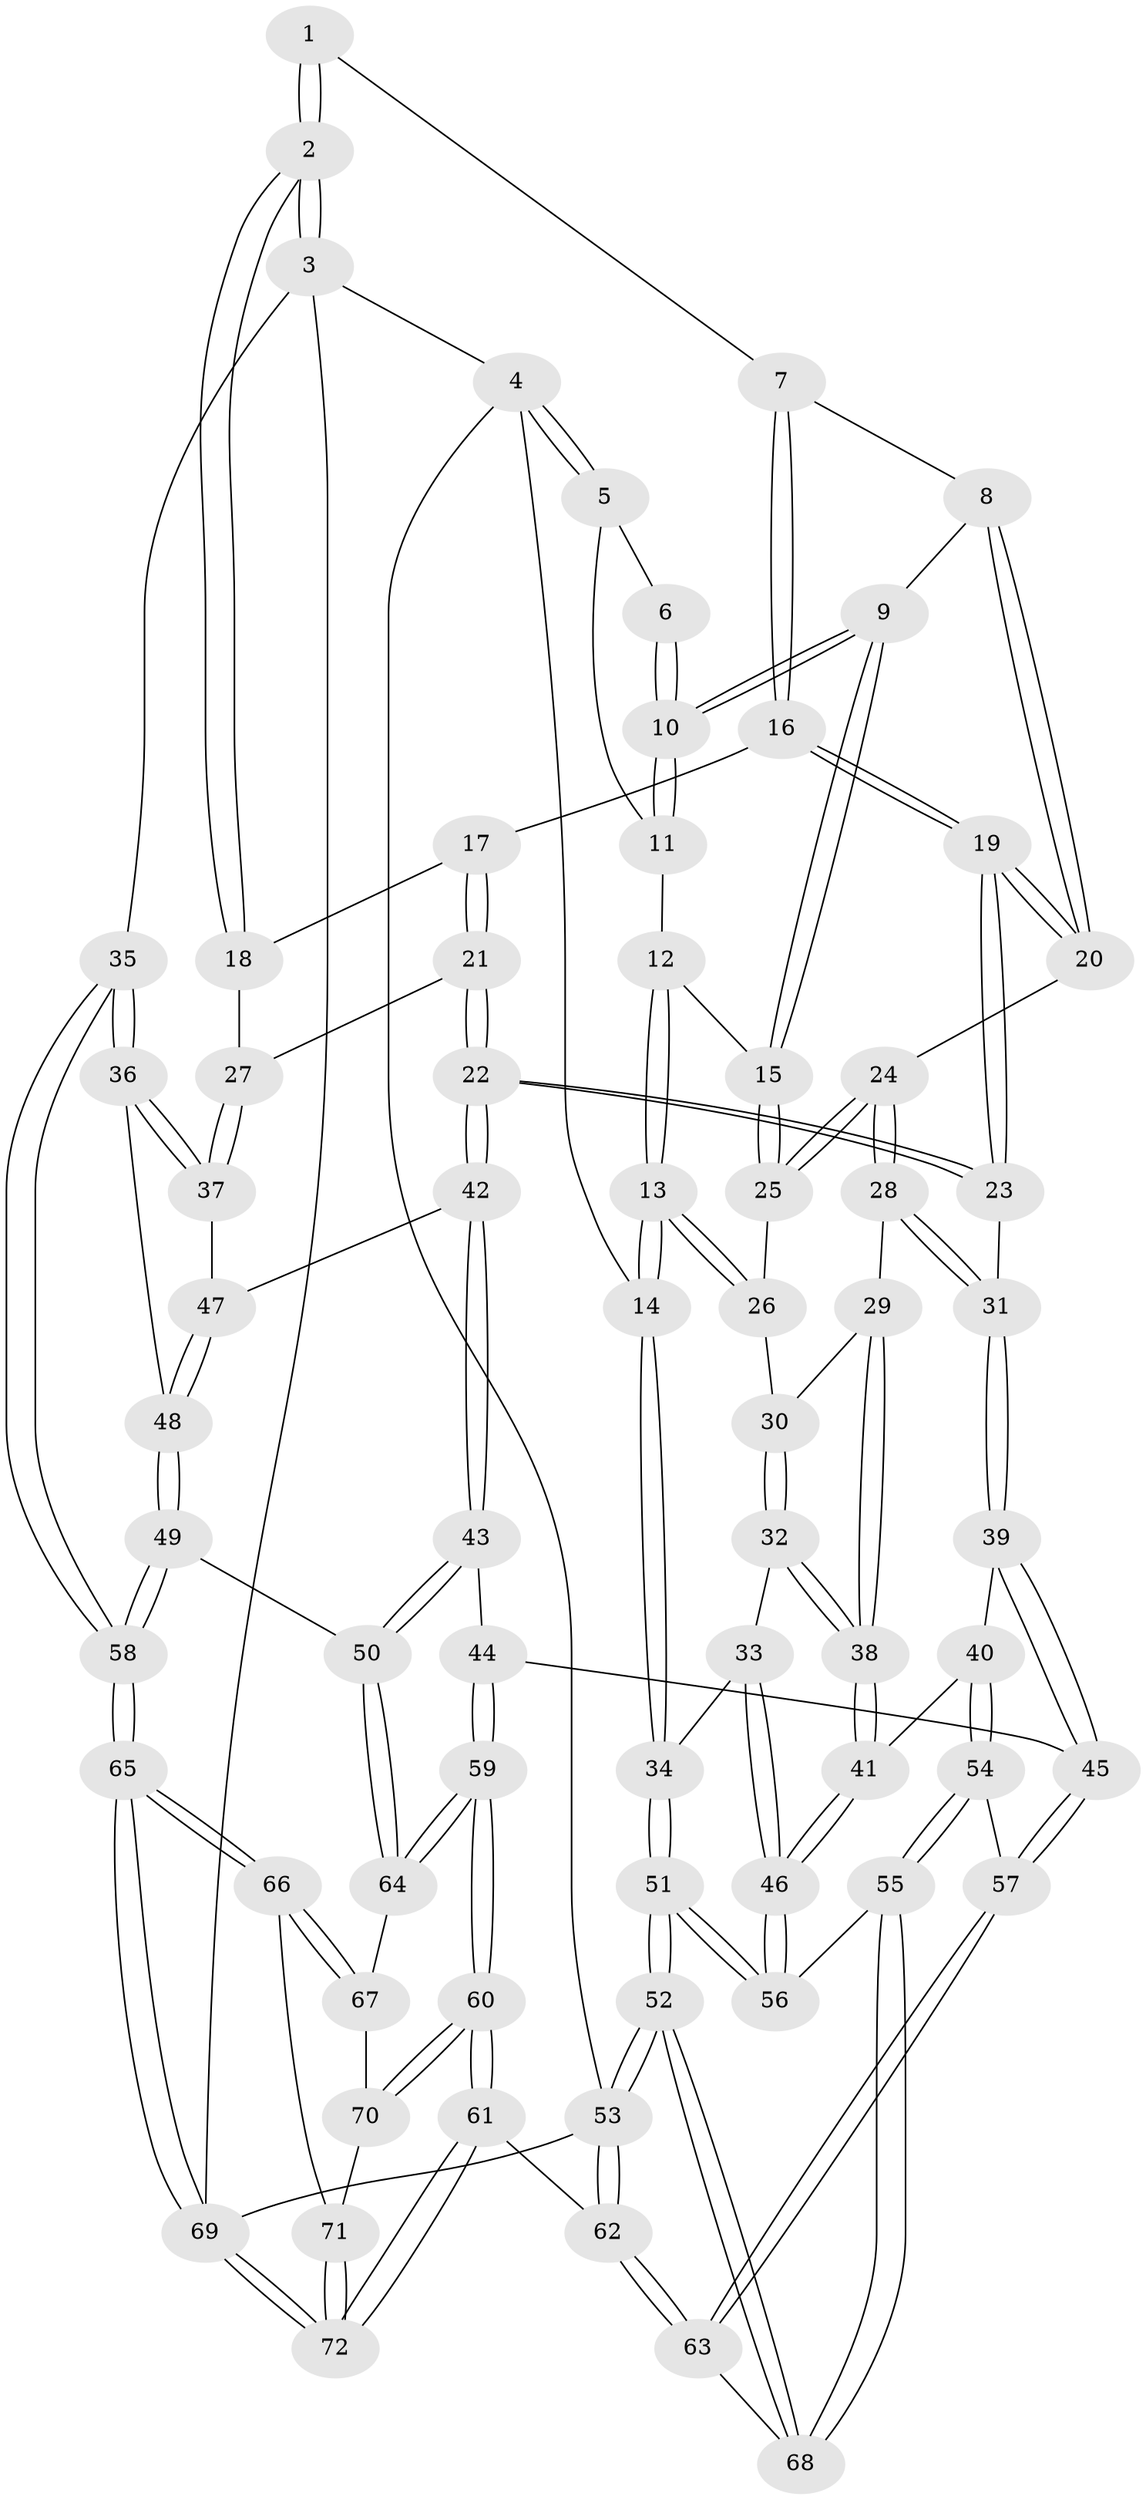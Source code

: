 // coarse degree distribution, {3: 0.11627906976744186, 6: 0.18604651162790697, 4: 0.3953488372093023, 5: 0.3023255813953488}
// Generated by graph-tools (version 1.1) at 2025/24/03/03/25 07:24:34]
// undirected, 72 vertices, 177 edges
graph export_dot {
graph [start="1"]
  node [color=gray90,style=filled];
  1 [pos="+0.4229241019656938+0"];
  2 [pos="+1+0"];
  3 [pos="+1+0"];
  4 [pos="+0+0"];
  5 [pos="+0+0"];
  6 [pos="+0.09575453928856784+0"];
  7 [pos="+0.4357234411064533+0.03781068588966094"];
  8 [pos="+0.35462423532339443+0.12137226968098634"];
  9 [pos="+0.22410007063483414+0.17716647020251788"];
  10 [pos="+0.22213527273263306+0.17232041128276754"];
  11 [pos="+0.06669400270489516+0.05329847953186623"];
  12 [pos="+0.07328147154425471+0.14530583546316442"];
  13 [pos="+0+0.20938571207515863"];
  14 [pos="+0+0.2028935239679113"];
  15 [pos="+0.22409545330566377+0.1771745839682116"];
  16 [pos="+0.5888409753610587+0.15562686716575552"];
  17 [pos="+0.6959103430420335+0.15196989039451006"];
  18 [pos="+0.9149727355066568+0.051781182090194264"];
  19 [pos="+0.49617884913283566+0.319858553352201"];
  20 [pos="+0.43781500266590784+0.2969303907620165"];
  21 [pos="+0.666160524293607+0.43161245944735166"];
  22 [pos="+0.6545976678179769+0.4473909558026069"];
  23 [pos="+0.5085137310635229+0.35949136380133834"];
  24 [pos="+0.30355875732131654+0.327236914170431"];
  25 [pos="+0.22016307164861224+0.1976855161223162"];
  26 [pos="+0.1072028740112288+0.3025879319647748"];
  27 [pos="+0.8590991632909315+0.3364789613719148"];
  28 [pos="+0.2953230154543048+0.3897380430353915"];
  29 [pos="+0.2823320192924012+0.40974324898818965"];
  30 [pos="+0.1117342231203447+0.3347859432964477"];
  31 [pos="+0.44553810392953525+0.42741603012748836"];
  32 [pos="+0.09840467591370618+0.42704104777846064"];
  33 [pos="+0.08972469922788677+0.43423798890962206"];
  34 [pos="+0+0.47328658541808527"];
  35 [pos="+1+0.5613336648827649"];
  36 [pos="+1+0.5195705327542433"];
  37 [pos="+0.9228581420071346+0.46665344932527947"];
  38 [pos="+0.25673295760165193+0.5004193257225702"];
  39 [pos="+0.4402775565520535+0.45072477473940303"];
  40 [pos="+0.3287232387261347+0.5789391199281603"];
  41 [pos="+0.26182129205794785+0.518879742639872"];
  42 [pos="+0.6597928128693555+0.48676533243598086"];
  43 [pos="+0.5958136374620525+0.5750436365739783"];
  44 [pos="+0.5699234550026451+0.6028151419606925"];
  45 [pos="+0.5559442317162301+0.6039675502314859"];
  46 [pos="+0.07999198686172472+0.6255474668046169"];
  47 [pos="+0.7645776019612678+0.5384036053626965"];
  48 [pos="+0.8014431556079411+0.6314657743255488"];
  49 [pos="+0.8043474085280006+0.667529192275273"];
  50 [pos="+0.7860919791905544+0.6965432857059013"];
  51 [pos="+0+0.7676113999131583"];
  52 [pos="+0+1"];
  53 [pos="+0+1"];
  54 [pos="+0.3458789163293114+0.617597475515883"];
  55 [pos="+0.0887827069667252+0.7687021408374489"];
  56 [pos="+0+0.7367731804951898"];
  57 [pos="+0.3955923377132702+0.6613555682637083"];
  58 [pos="+1+0.7062028232795368"];
  59 [pos="+0.6449239082733732+0.7707036184475281"];
  60 [pos="+0.587109742217796+0.9472539414063835"];
  61 [pos="+0.4890299264538716+1"];
  62 [pos="+0.4511209940145874+1"];
  63 [pos="+0.39650056061750744+0.9999904678337938"];
  64 [pos="+0.7794058567158232+0.7124573017420947"];
  65 [pos="+1+0.8377319908134009"];
  66 [pos="+0.9802319570655045+0.8125129663513392"];
  67 [pos="+0.8145805633637323+0.7650429821869363"];
  68 [pos="+0.28329672731752487+0.9254642833554865"];
  69 [pos="+1+1"];
  70 [pos="+0.8002050510204293+0.8574172215049788"];
  71 [pos="+0.8085120773469707+0.8613108560911564"];
  72 [pos="+1+1"];
  1 -- 2;
  1 -- 2;
  1 -- 7;
  2 -- 3;
  2 -- 3;
  2 -- 18;
  2 -- 18;
  3 -- 4;
  3 -- 35;
  3 -- 69;
  4 -- 5;
  4 -- 5;
  4 -- 14;
  4 -- 53;
  5 -- 6;
  5 -- 11;
  6 -- 10;
  6 -- 10;
  7 -- 8;
  7 -- 16;
  7 -- 16;
  8 -- 9;
  8 -- 20;
  8 -- 20;
  9 -- 10;
  9 -- 10;
  9 -- 15;
  9 -- 15;
  10 -- 11;
  10 -- 11;
  11 -- 12;
  12 -- 13;
  12 -- 13;
  12 -- 15;
  13 -- 14;
  13 -- 14;
  13 -- 26;
  13 -- 26;
  14 -- 34;
  14 -- 34;
  15 -- 25;
  15 -- 25;
  16 -- 17;
  16 -- 19;
  16 -- 19;
  17 -- 18;
  17 -- 21;
  17 -- 21;
  18 -- 27;
  19 -- 20;
  19 -- 20;
  19 -- 23;
  19 -- 23;
  20 -- 24;
  21 -- 22;
  21 -- 22;
  21 -- 27;
  22 -- 23;
  22 -- 23;
  22 -- 42;
  22 -- 42;
  23 -- 31;
  24 -- 25;
  24 -- 25;
  24 -- 28;
  24 -- 28;
  25 -- 26;
  26 -- 30;
  27 -- 37;
  27 -- 37;
  28 -- 29;
  28 -- 31;
  28 -- 31;
  29 -- 30;
  29 -- 38;
  29 -- 38;
  30 -- 32;
  30 -- 32;
  31 -- 39;
  31 -- 39;
  32 -- 33;
  32 -- 38;
  32 -- 38;
  33 -- 34;
  33 -- 46;
  33 -- 46;
  34 -- 51;
  34 -- 51;
  35 -- 36;
  35 -- 36;
  35 -- 58;
  35 -- 58;
  36 -- 37;
  36 -- 37;
  36 -- 48;
  37 -- 47;
  38 -- 41;
  38 -- 41;
  39 -- 40;
  39 -- 45;
  39 -- 45;
  40 -- 41;
  40 -- 54;
  40 -- 54;
  41 -- 46;
  41 -- 46;
  42 -- 43;
  42 -- 43;
  42 -- 47;
  43 -- 44;
  43 -- 50;
  43 -- 50;
  44 -- 45;
  44 -- 59;
  44 -- 59;
  45 -- 57;
  45 -- 57;
  46 -- 56;
  46 -- 56;
  47 -- 48;
  47 -- 48;
  48 -- 49;
  48 -- 49;
  49 -- 50;
  49 -- 58;
  49 -- 58;
  50 -- 64;
  50 -- 64;
  51 -- 52;
  51 -- 52;
  51 -- 56;
  51 -- 56;
  52 -- 53;
  52 -- 53;
  52 -- 68;
  52 -- 68;
  53 -- 62;
  53 -- 62;
  53 -- 69;
  54 -- 55;
  54 -- 55;
  54 -- 57;
  55 -- 56;
  55 -- 68;
  55 -- 68;
  57 -- 63;
  57 -- 63;
  58 -- 65;
  58 -- 65;
  59 -- 60;
  59 -- 60;
  59 -- 64;
  59 -- 64;
  60 -- 61;
  60 -- 61;
  60 -- 70;
  60 -- 70;
  61 -- 62;
  61 -- 72;
  61 -- 72;
  62 -- 63;
  62 -- 63;
  63 -- 68;
  64 -- 67;
  65 -- 66;
  65 -- 66;
  65 -- 69;
  65 -- 69;
  66 -- 67;
  66 -- 67;
  66 -- 71;
  67 -- 70;
  69 -- 72;
  69 -- 72;
  70 -- 71;
  71 -- 72;
  71 -- 72;
}
